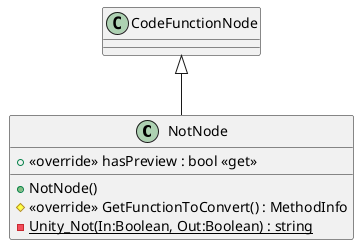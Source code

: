 @startuml
class NotNode {
    + NotNode()
    + <<override>> hasPreview : bool <<get>>
    # <<override>> GetFunctionToConvert() : MethodInfo
    {static} - Unity_Not(In:Boolean, Out:Boolean) : string
}
CodeFunctionNode <|-- NotNode
@enduml
